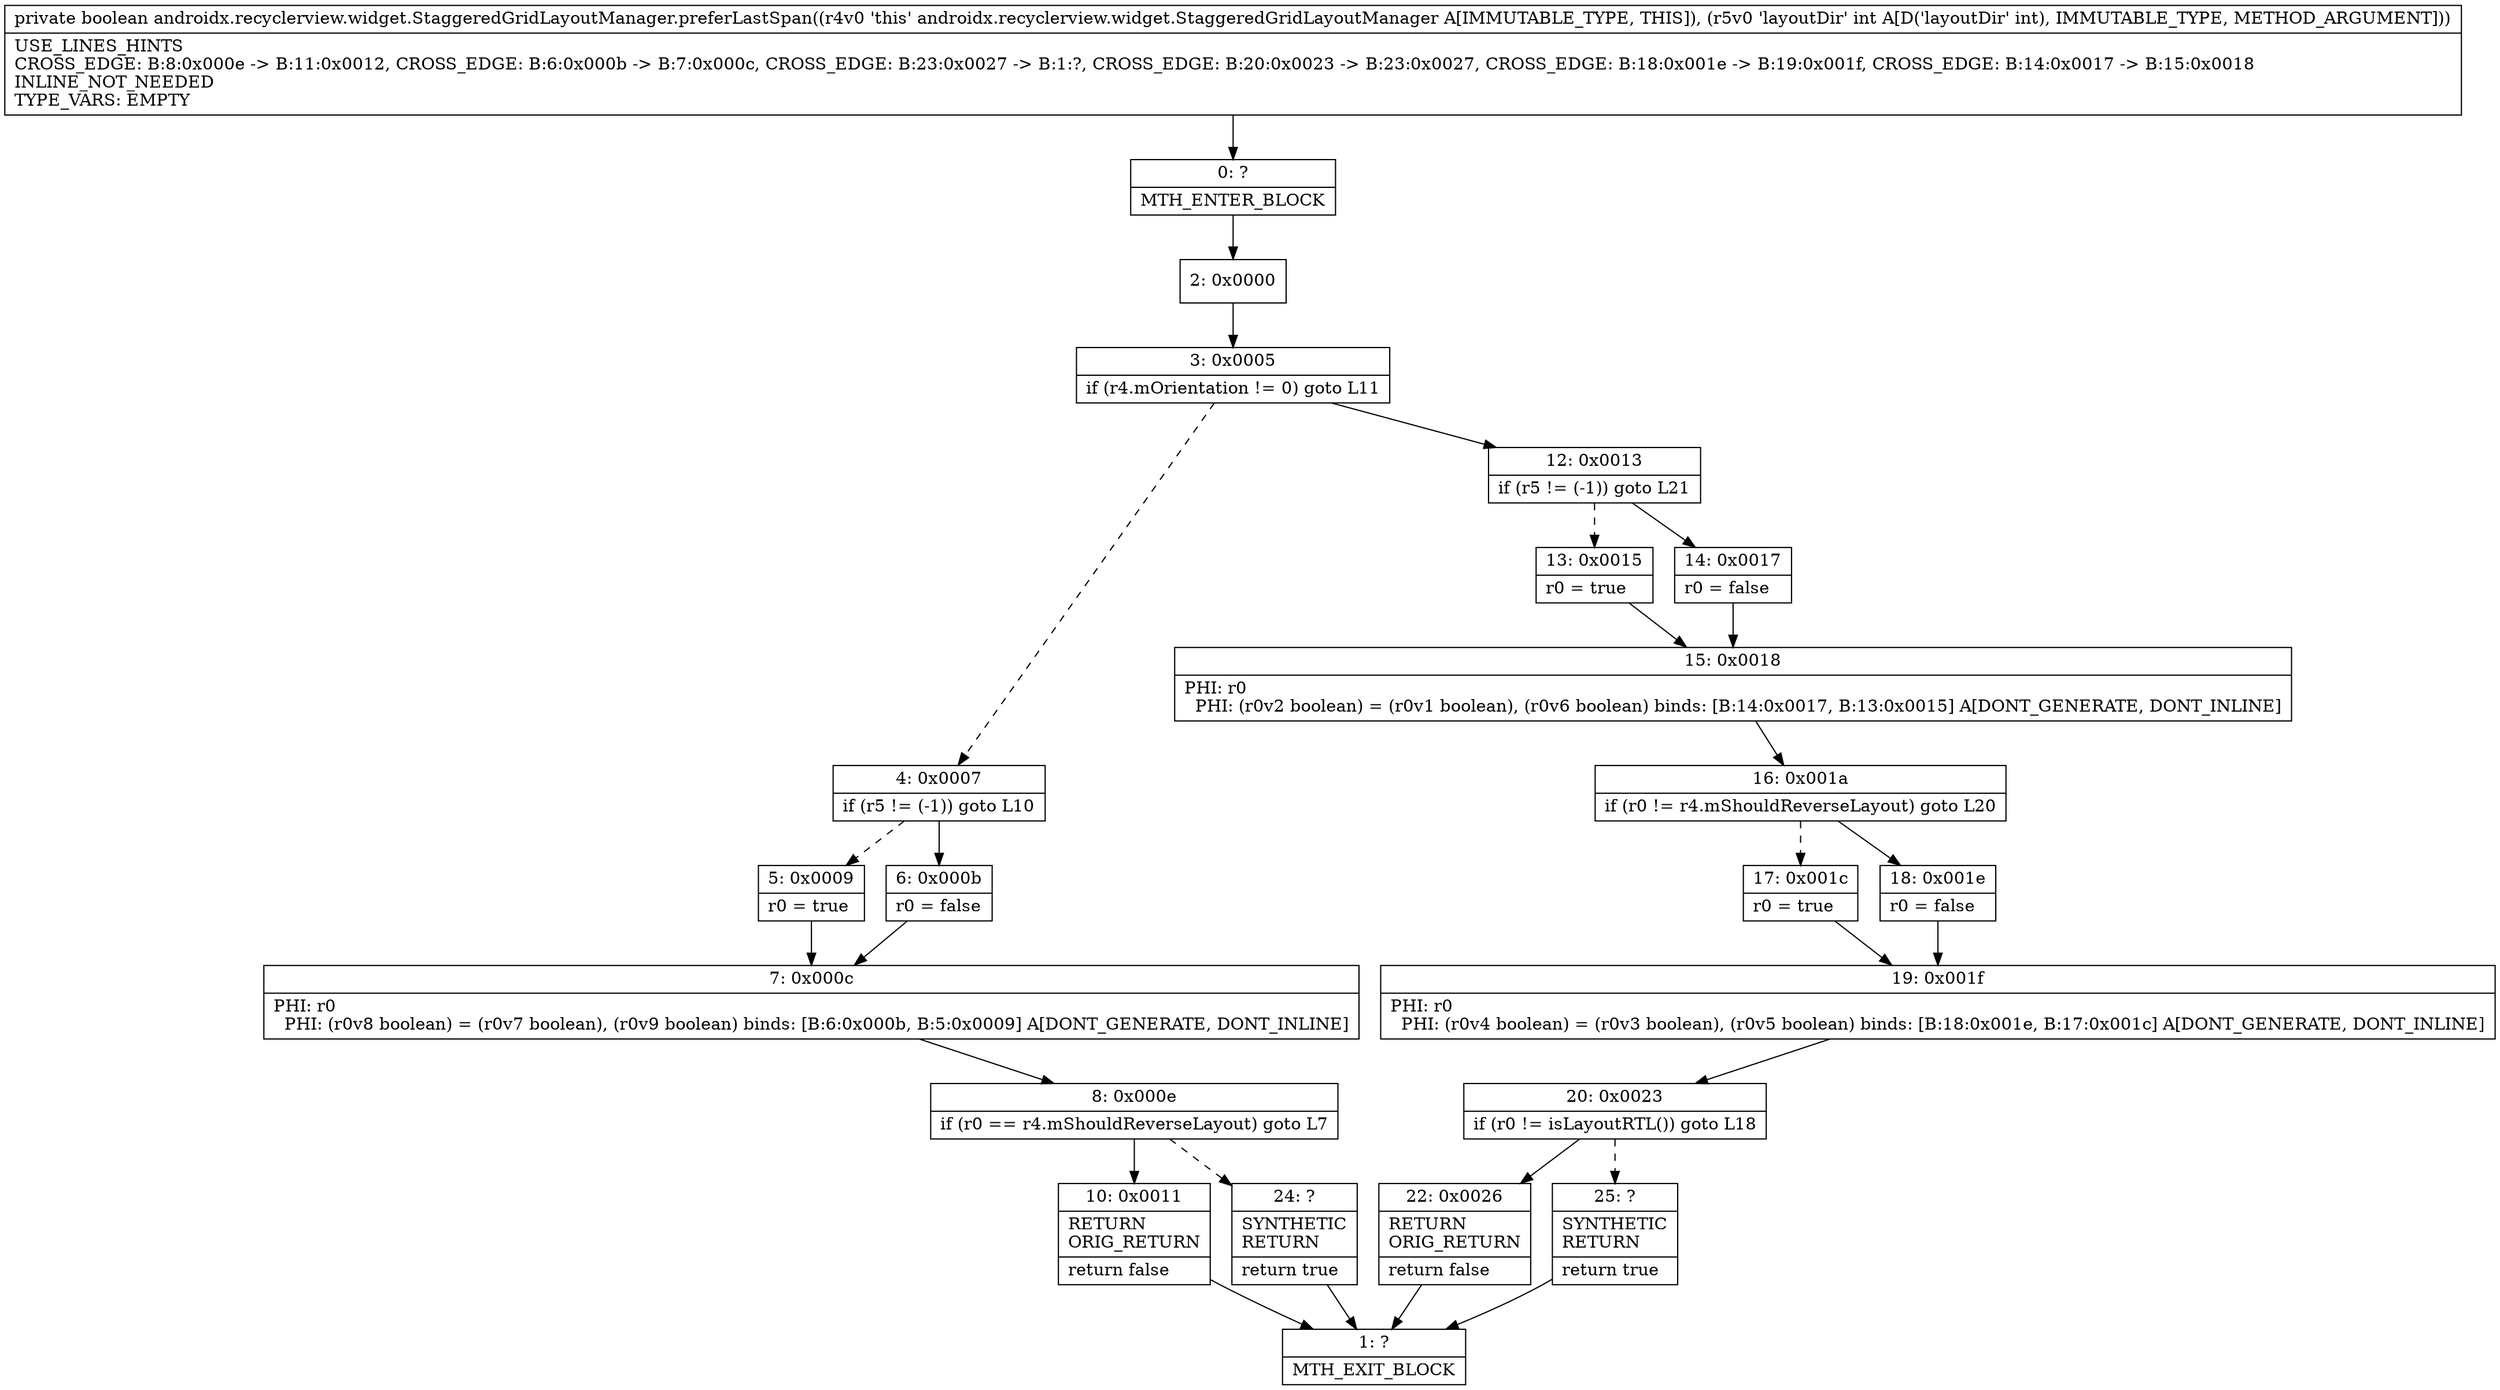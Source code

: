 digraph "CFG forandroidx.recyclerview.widget.StaggeredGridLayoutManager.preferLastSpan(I)Z" {
Node_0 [shape=record,label="{0\:\ ?|MTH_ENTER_BLOCK\l}"];
Node_2 [shape=record,label="{2\:\ 0x0000}"];
Node_3 [shape=record,label="{3\:\ 0x0005|if (r4.mOrientation != 0) goto L11\l}"];
Node_4 [shape=record,label="{4\:\ 0x0007|if (r5 != (\-1)) goto L10\l}"];
Node_5 [shape=record,label="{5\:\ 0x0009|r0 = true\l}"];
Node_7 [shape=record,label="{7\:\ 0x000c|PHI: r0 \l  PHI: (r0v8 boolean) = (r0v7 boolean), (r0v9 boolean) binds: [B:6:0x000b, B:5:0x0009] A[DONT_GENERATE, DONT_INLINE]\l}"];
Node_8 [shape=record,label="{8\:\ 0x000e|if (r0 == r4.mShouldReverseLayout) goto L7\l}"];
Node_10 [shape=record,label="{10\:\ 0x0011|RETURN\lORIG_RETURN\l|return false\l}"];
Node_1 [shape=record,label="{1\:\ ?|MTH_EXIT_BLOCK\l}"];
Node_24 [shape=record,label="{24\:\ ?|SYNTHETIC\lRETURN\l|return true\l}"];
Node_6 [shape=record,label="{6\:\ 0x000b|r0 = false\l}"];
Node_12 [shape=record,label="{12\:\ 0x0013|if (r5 != (\-1)) goto L21\l}"];
Node_13 [shape=record,label="{13\:\ 0x0015|r0 = true\l}"];
Node_15 [shape=record,label="{15\:\ 0x0018|PHI: r0 \l  PHI: (r0v2 boolean) = (r0v1 boolean), (r0v6 boolean) binds: [B:14:0x0017, B:13:0x0015] A[DONT_GENERATE, DONT_INLINE]\l}"];
Node_16 [shape=record,label="{16\:\ 0x001a|if (r0 != r4.mShouldReverseLayout) goto L20\l}"];
Node_17 [shape=record,label="{17\:\ 0x001c|r0 = true\l}"];
Node_19 [shape=record,label="{19\:\ 0x001f|PHI: r0 \l  PHI: (r0v4 boolean) = (r0v3 boolean), (r0v5 boolean) binds: [B:18:0x001e, B:17:0x001c] A[DONT_GENERATE, DONT_INLINE]\l}"];
Node_20 [shape=record,label="{20\:\ 0x0023|if (r0 != isLayoutRTL()) goto L18\l}"];
Node_22 [shape=record,label="{22\:\ 0x0026|RETURN\lORIG_RETURN\l|return false\l}"];
Node_25 [shape=record,label="{25\:\ ?|SYNTHETIC\lRETURN\l|return true\l}"];
Node_18 [shape=record,label="{18\:\ 0x001e|r0 = false\l}"];
Node_14 [shape=record,label="{14\:\ 0x0017|r0 = false\l}"];
MethodNode[shape=record,label="{private boolean androidx.recyclerview.widget.StaggeredGridLayoutManager.preferLastSpan((r4v0 'this' androidx.recyclerview.widget.StaggeredGridLayoutManager A[IMMUTABLE_TYPE, THIS]), (r5v0 'layoutDir' int A[D('layoutDir' int), IMMUTABLE_TYPE, METHOD_ARGUMENT]))  | USE_LINES_HINTS\lCROSS_EDGE: B:8:0x000e \-\> B:11:0x0012, CROSS_EDGE: B:6:0x000b \-\> B:7:0x000c, CROSS_EDGE: B:23:0x0027 \-\> B:1:?, CROSS_EDGE: B:20:0x0023 \-\> B:23:0x0027, CROSS_EDGE: B:18:0x001e \-\> B:19:0x001f, CROSS_EDGE: B:14:0x0017 \-\> B:15:0x0018\lINLINE_NOT_NEEDED\lTYPE_VARS: EMPTY\l}"];
MethodNode -> Node_0;Node_0 -> Node_2;
Node_2 -> Node_3;
Node_3 -> Node_4[style=dashed];
Node_3 -> Node_12;
Node_4 -> Node_5[style=dashed];
Node_4 -> Node_6;
Node_5 -> Node_7;
Node_7 -> Node_8;
Node_8 -> Node_10;
Node_8 -> Node_24[style=dashed];
Node_10 -> Node_1;
Node_24 -> Node_1;
Node_6 -> Node_7;
Node_12 -> Node_13[style=dashed];
Node_12 -> Node_14;
Node_13 -> Node_15;
Node_15 -> Node_16;
Node_16 -> Node_17[style=dashed];
Node_16 -> Node_18;
Node_17 -> Node_19;
Node_19 -> Node_20;
Node_20 -> Node_22;
Node_20 -> Node_25[style=dashed];
Node_22 -> Node_1;
Node_25 -> Node_1;
Node_18 -> Node_19;
Node_14 -> Node_15;
}

